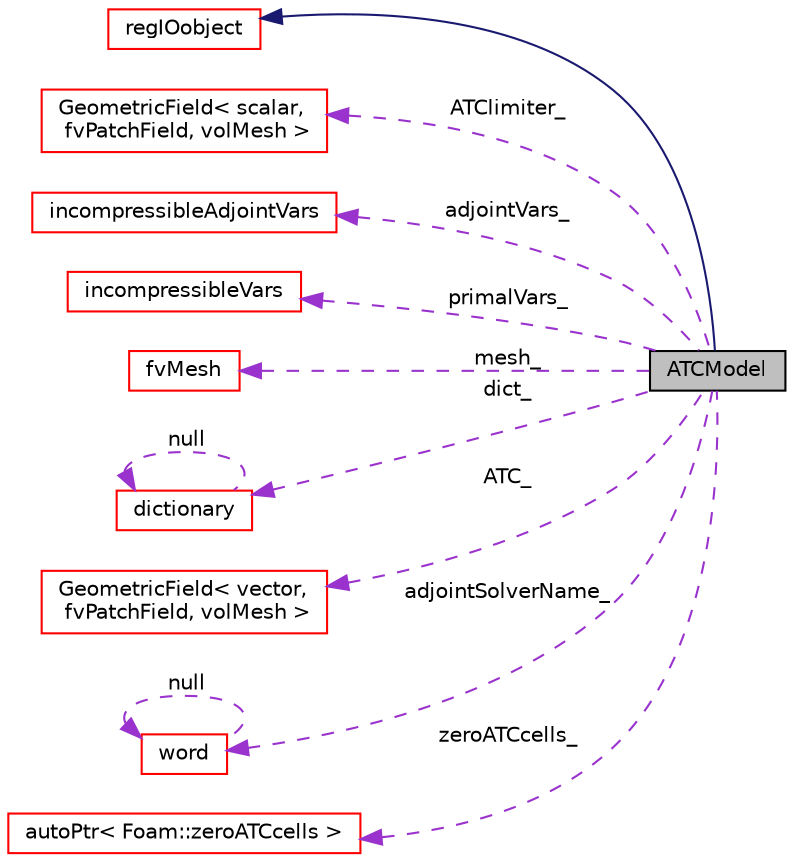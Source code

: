 digraph "ATCModel"
{
  bgcolor="transparent";
  edge [fontname="Helvetica",fontsize="10",labelfontname="Helvetica",labelfontsize="10"];
  node [fontname="Helvetica",fontsize="10",shape=record];
  rankdir="LR";
  Node1 [label="ATCModel",height=0.2,width=0.4,color="black", fillcolor="grey75", style="filled" fontcolor="black"];
  Node2 -> Node1 [dir="back",color="midnightblue",fontsize="10",style="solid",fontname="Helvetica"];
  Node2 [label="regIOobject",height=0.2,width=0.4,color="red",URL="$classFoam_1_1regIOobject.html",tooltip="regIOobject is an abstract class derived from IOobject to handle automatic object registration with t..."];
  Node3 -> Node1 [dir="back",color="darkorchid3",fontsize="10",style="dashed",label=" ATClimiter_" ,fontname="Helvetica"];
  Node3 [label="GeometricField\< scalar,\l fvPatchField, volMesh \>",height=0.2,width=0.4,color="red",URL="$classFoam_1_1GeometricField.html"];
  Node4 -> Node1 [dir="back",color="darkorchid3",fontsize="10",style="dashed",label=" adjointVars_" ,fontname="Helvetica"];
  Node4 [label="incompressibleAdjointVars",height=0.2,width=0.4,color="red",URL="$classFoam_1_1incompressibleAdjointVars.html",tooltip="Class including all adjoint fields for incompressible flows. "];
  Node5 -> Node1 [dir="back",color="darkorchid3",fontsize="10",style="dashed",label=" primalVars_" ,fontname="Helvetica"];
  Node5 [label="incompressibleVars",height=0.2,width=0.4,color="red",URL="$classFoam_1_1incompressibleVars.html",tooltip="Base class for solution control classes. "];
  Node6 -> Node1 [dir="back",color="darkorchid3",fontsize="10",style="dashed",label=" mesh_" ,fontname="Helvetica"];
  Node6 [label="fvMesh",height=0.2,width=0.4,color="red",URL="$classFoam_1_1fvMesh.html",tooltip="Mesh data needed to do the Finite Volume discretisation. "];
  Node7 -> Node1 [dir="back",color="darkorchid3",fontsize="10",style="dashed",label=" dict_" ,fontname="Helvetica"];
  Node7 [label="dictionary",height=0.2,width=0.4,color="red",URL="$classFoam_1_1dictionary.html",tooltip="A list of keyword definitions, which are a keyword followed by a number of values (eg..."];
  Node7 -> Node7 [dir="back",color="darkorchid3",fontsize="10",style="dashed",label=" null" ,fontname="Helvetica"];
  Node8 -> Node1 [dir="back",color="darkorchid3",fontsize="10",style="dashed",label=" ATC_" ,fontname="Helvetica"];
  Node8 [label="GeometricField\< vector,\l fvPatchField, volMesh \>",height=0.2,width=0.4,color="red",URL="$classFoam_1_1GeometricField.html"];
  Node9 -> Node1 [dir="back",color="darkorchid3",fontsize="10",style="dashed",label=" adjointSolverName_" ,fontname="Helvetica"];
  Node9 [label="word",height=0.2,width=0.4,color="red",URL="$classFoam_1_1word.html",tooltip="A class for handling words, derived from Foam::string. "];
  Node9 -> Node9 [dir="back",color="darkorchid3",fontsize="10",style="dashed",label=" null" ,fontname="Helvetica"];
  Node10 -> Node1 [dir="back",color="darkorchid3",fontsize="10",style="dashed",label=" zeroATCcells_" ,fontname="Helvetica"];
  Node10 [label="autoPtr\< Foam::zeroATCcells \>",height=0.2,width=0.4,color="red",URL="$classFoam_1_1autoPtr.html"];
}
